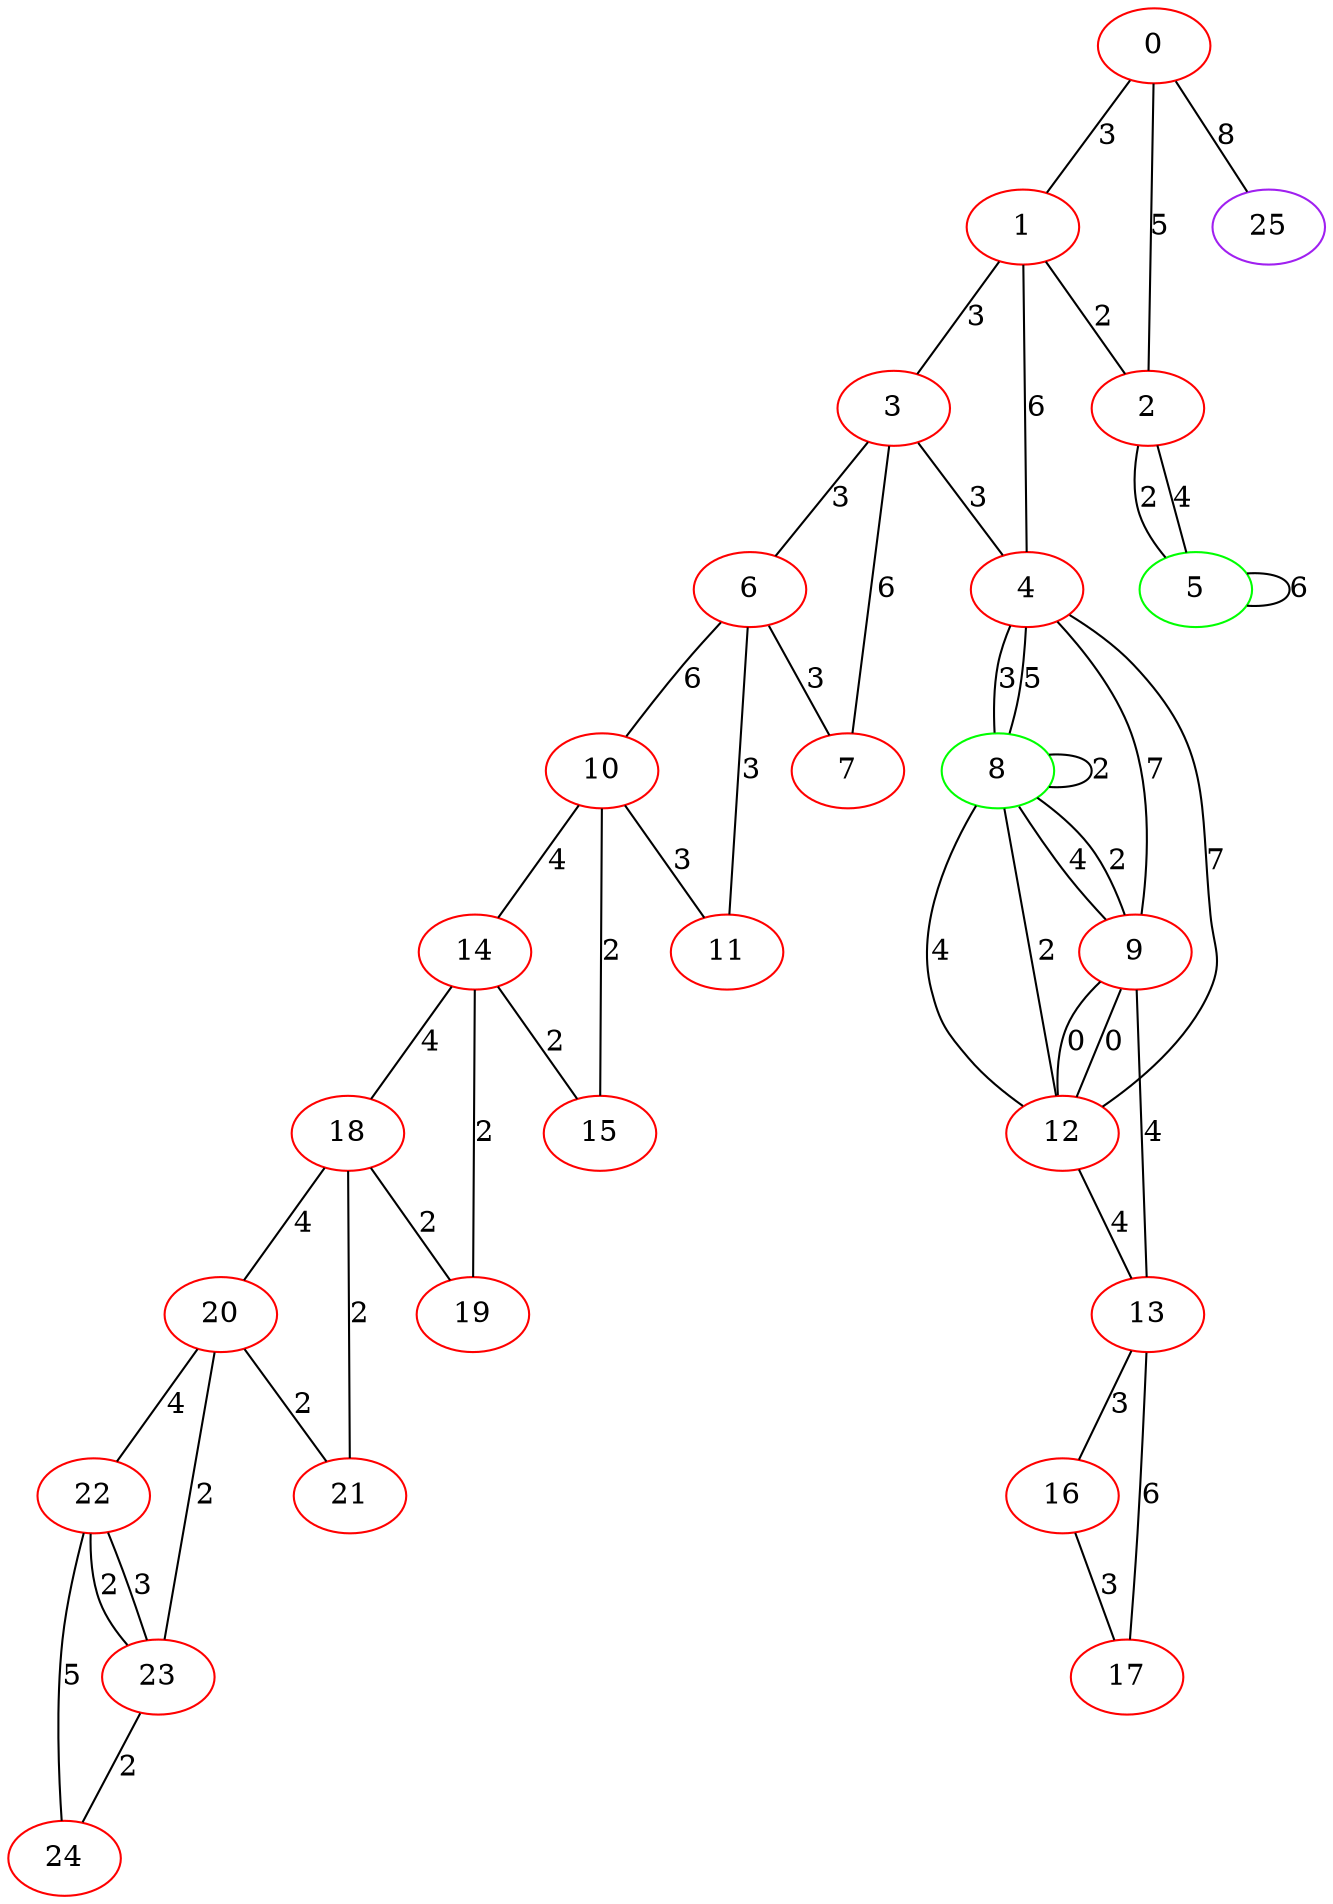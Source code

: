 graph "" {
0 [color=red, weight=1];
1 [color=red, weight=1];
2 [color=red, weight=1];
3 [color=red, weight=1];
4 [color=red, weight=1];
5 [color=green, weight=2];
6 [color=red, weight=1];
7 [color=red, weight=1];
8 [color=green, weight=2];
9 [color=red, weight=1];
10 [color=red, weight=1];
11 [color=red, weight=1];
12 [color=red, weight=1];
13 [color=red, weight=1];
14 [color=red, weight=1];
15 [color=red, weight=1];
16 [color=red, weight=1];
17 [color=red, weight=1];
18 [color=red, weight=1];
19 [color=red, weight=1];
20 [color=red, weight=1];
21 [color=red, weight=1];
22 [color=red, weight=1];
23 [color=red, weight=1];
24 [color=red, weight=1];
25 [color=purple, weight=4];
0 -- 1  [key=0, label=3];
0 -- 2  [key=0, label=5];
0 -- 25  [key=0, label=8];
1 -- 2  [key=0, label=2];
1 -- 3  [key=0, label=3];
1 -- 4  [key=0, label=6];
2 -- 5  [key=0, label=2];
2 -- 5  [key=1, label=4];
3 -- 4  [key=0, label=3];
3 -- 6  [key=0, label=3];
3 -- 7  [key=0, label=6];
4 -- 8  [key=0, label=3];
4 -- 8  [key=1, label=5];
4 -- 9  [key=0, label=7];
4 -- 12  [key=0, label=7];
5 -- 5  [key=0, label=6];
6 -- 10  [key=0, label=6];
6 -- 11  [key=0, label=3];
6 -- 7  [key=0, label=3];
8 -- 8  [key=0, label=2];
8 -- 9  [key=0, label=4];
8 -- 9  [key=1, label=2];
8 -- 12  [key=0, label=4];
8 -- 12  [key=1, label=2];
9 -- 12  [key=0, label=0];
9 -- 12  [key=1, label=0];
9 -- 13  [key=0, label=4];
10 -- 11  [key=0, label=3];
10 -- 14  [key=0, label=4];
10 -- 15  [key=0, label=2];
12 -- 13  [key=0, label=4];
13 -- 16  [key=0, label=3];
13 -- 17  [key=0, label=6];
14 -- 19  [key=0, label=2];
14 -- 18  [key=0, label=4];
14 -- 15  [key=0, label=2];
16 -- 17  [key=0, label=3];
18 -- 19  [key=0, label=2];
18 -- 20  [key=0, label=4];
18 -- 21  [key=0, label=2];
20 -- 21  [key=0, label=2];
20 -- 22  [key=0, label=4];
20 -- 23  [key=0, label=2];
22 -- 24  [key=0, label=5];
22 -- 23  [key=0, label=3];
22 -- 23  [key=1, label=2];
23 -- 24  [key=0, label=2];
}
